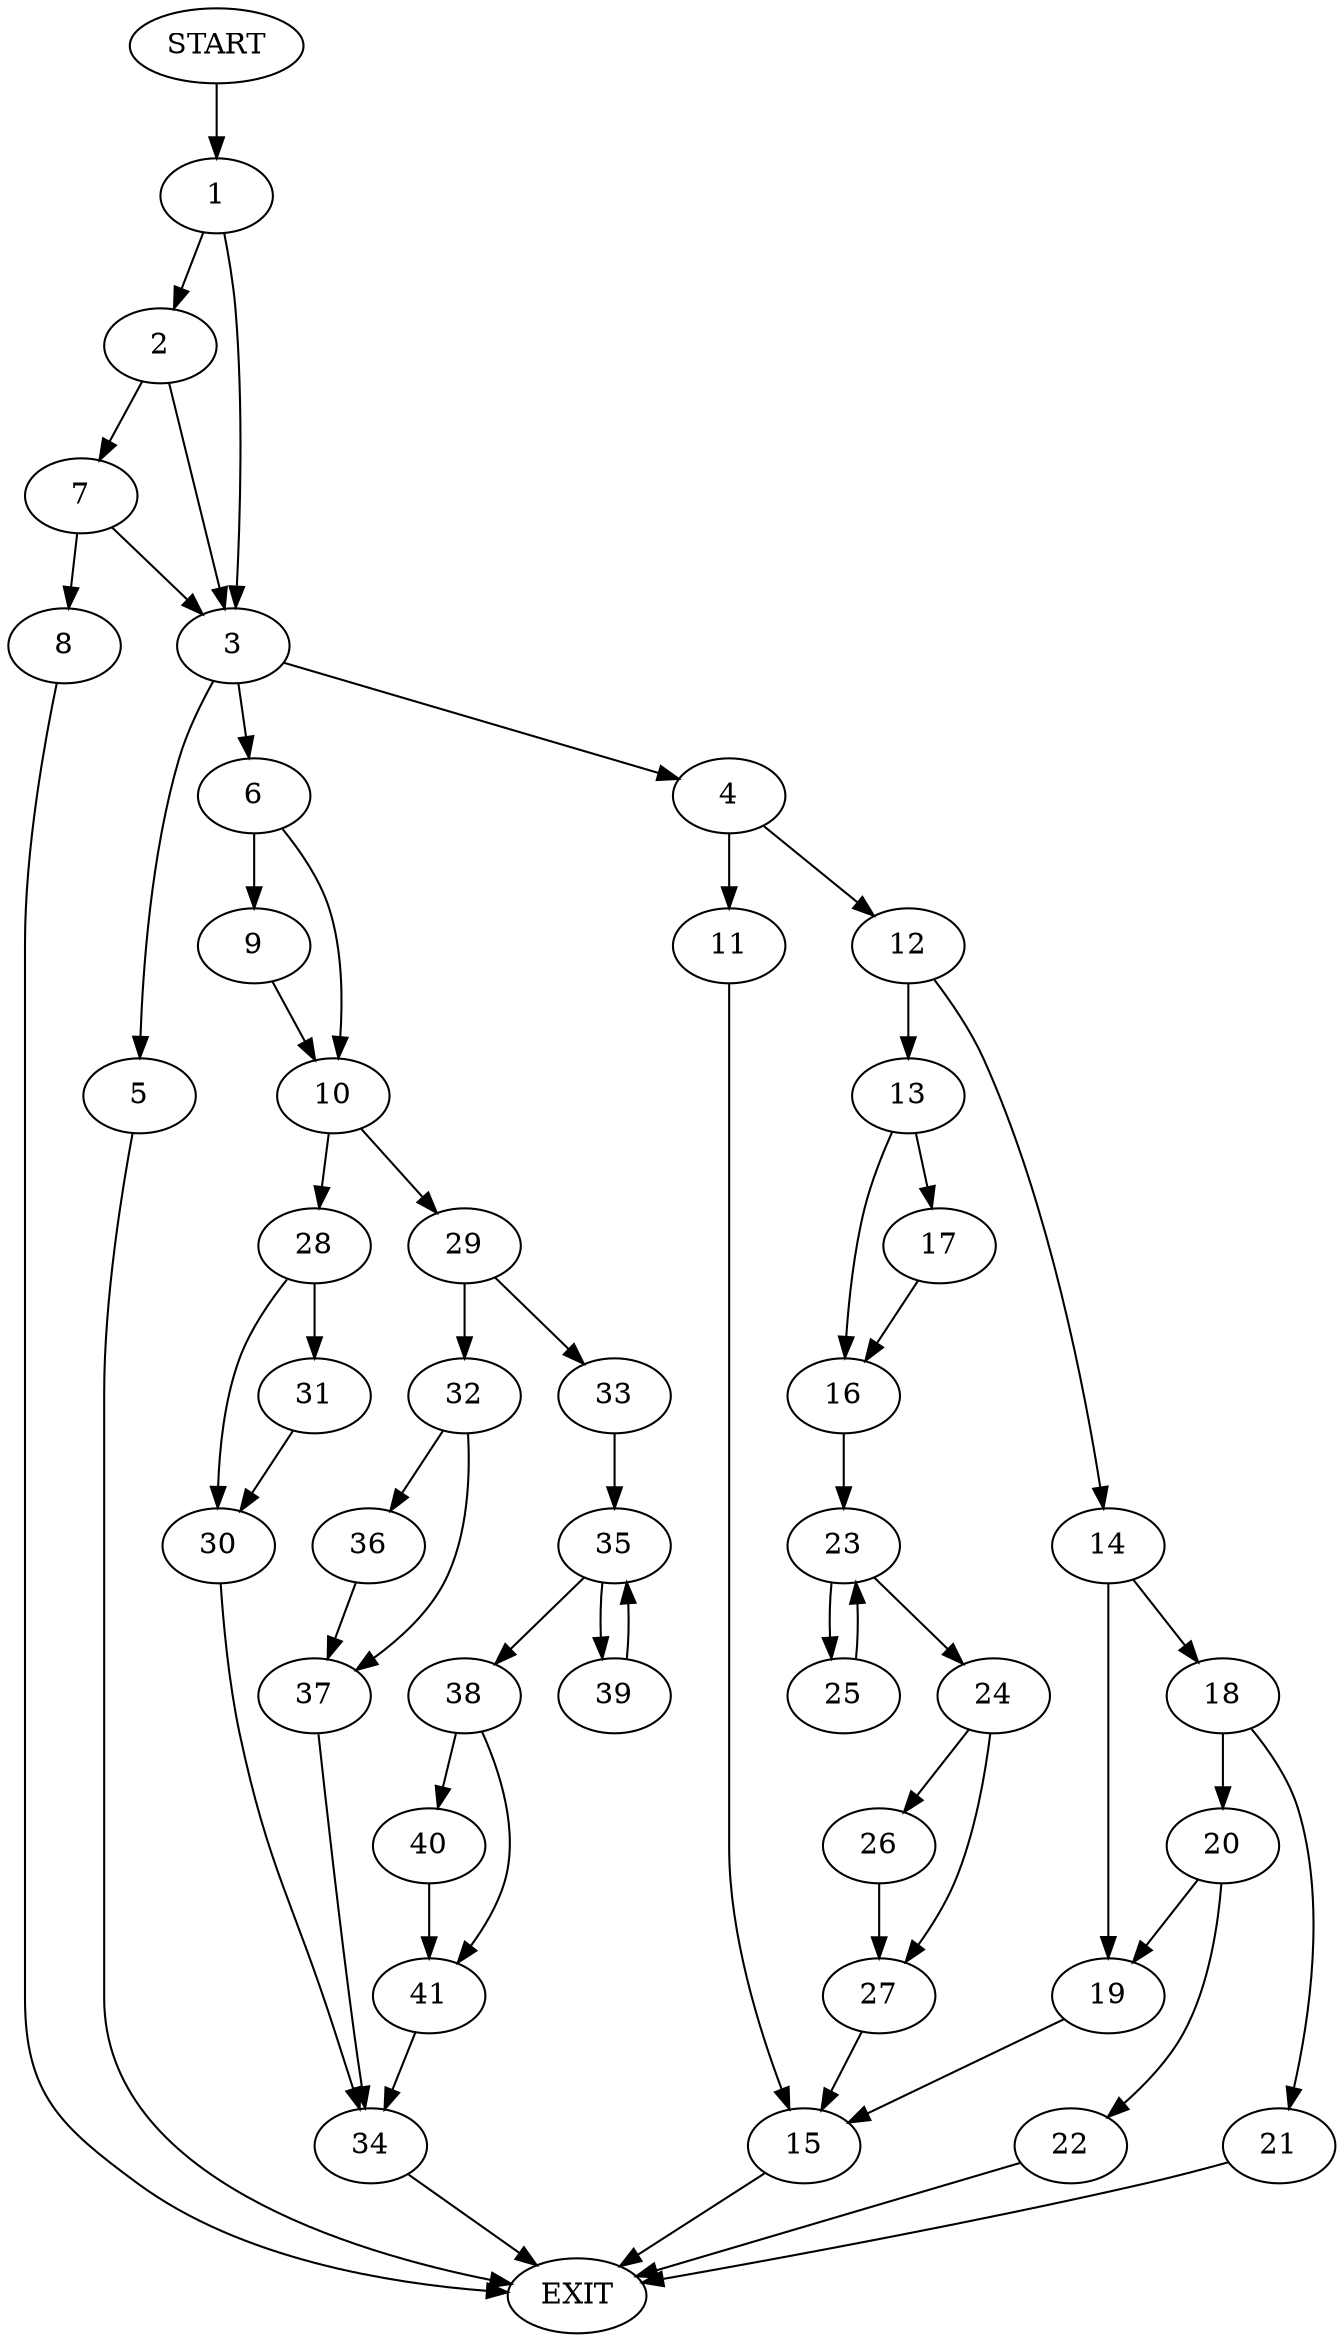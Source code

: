 digraph {
0 [label="START"]
42 [label="EXIT"]
0 -> 1
1 -> 2
1 -> 3
3 -> 4
3 -> 5
3 -> 6
2 -> 7
2 -> 3
7 -> 3
7 -> 8
8 -> 42
6 -> 9
6 -> 10
4 -> 11
4 -> 12
5 -> 42
12 -> 13
12 -> 14
11 -> 15
15 -> 42
13 -> 16
13 -> 17
14 -> 18
14 -> 19
19 -> 15
18 -> 20
18 -> 21
21 -> 42
20 -> 19
20 -> 22
22 -> 42
16 -> 23
17 -> 16
23 -> 24
23 -> 25
25 -> 23
24 -> 26
24 -> 27
26 -> 27
27 -> 15
10 -> 28
10 -> 29
9 -> 10
28 -> 30
28 -> 31
29 -> 32
29 -> 33
30 -> 34
31 -> 30
34 -> 42
33 -> 35
32 -> 36
32 -> 37
37 -> 34
36 -> 37
35 -> 38
35 -> 39
38 -> 40
38 -> 41
39 -> 35
40 -> 41
41 -> 34
}
